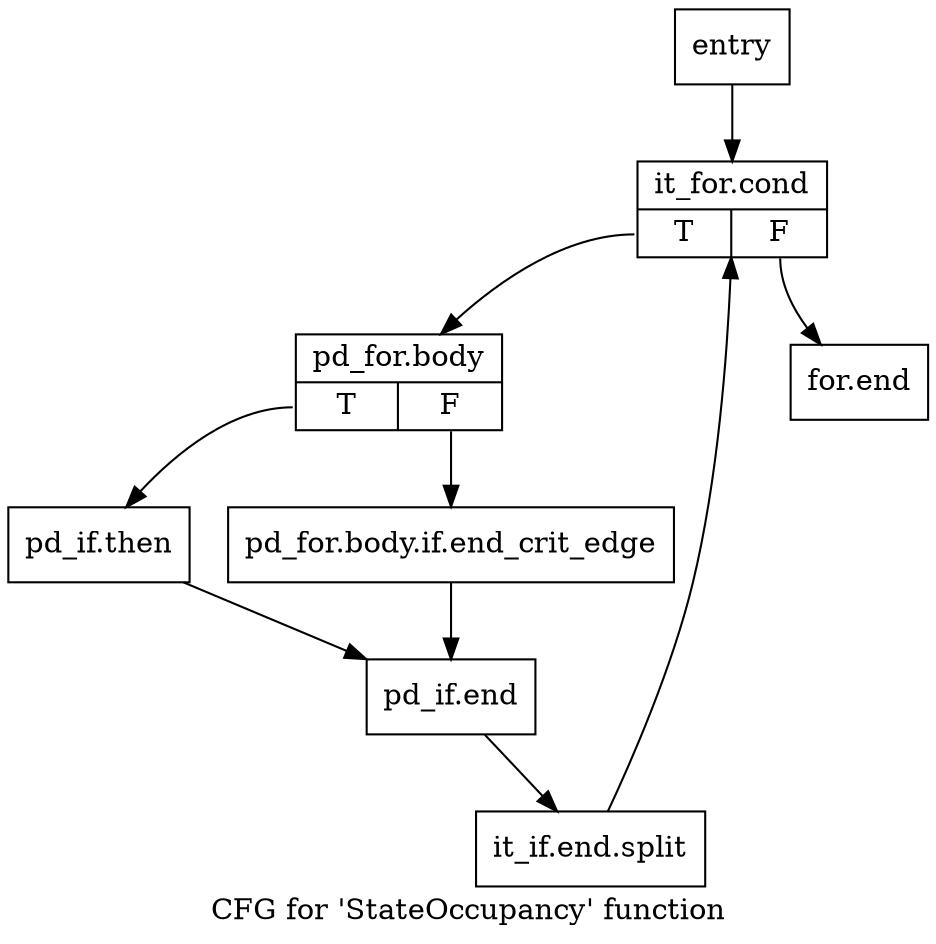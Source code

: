 digraph "CFG for 'StateOccupancy' function" {
	label="CFG for 'StateOccupancy' function";

	Node0x2939eb0 [shape=record,label="{entry}"];
	Node0x2939eb0 -> Node0x2939f00;
	Node0x2939f00 [shape=record,label="{it_for.cond|{<s0>T|<s1>F}}"];
	Node0x2939f00:s0 -> Node0x2939f50;
	Node0x2939f00:s1 -> Node0x293a090;
	Node0x2939f50 [shape=record,label="{pd_for.body|{<s0>T|<s1>F}}"];
	Node0x2939f50:s0 -> Node0x2939ff0;
	Node0x2939f50:s1 -> Node0x2939fa0;
	Node0x2939fa0 [shape=record,label="{pd_for.body.if.end_crit_edge}"];
	Node0x2939fa0 -> Node0x293a040;
	Node0x2939ff0 [shape=record,label="{pd_if.then}"];
	Node0x2939ff0 -> Node0x293a040;
	Node0x293a040 [shape=record,label="{pd_if.end}"];
	Node0x293a040 -> Node0x3548f30;
	Node0x3548f30 [shape=record,label="{it_if.end.split}"];
	Node0x3548f30 -> Node0x2939f00;
	Node0x293a090 [shape=record,label="{for.end}"];
}
